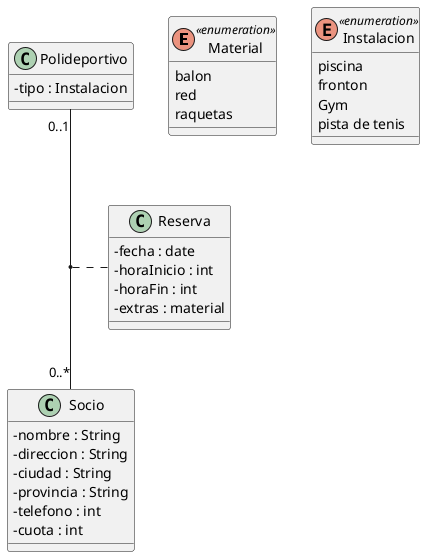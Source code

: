 ~~~
@startuml Instalaciones Deportivas
'https://plantuml.com/class-diagram

skinparam classAttributeIconSize 0

enum Material << enumeration >> {
    balon
    red
    raquetas
}

enum Instalacion << enumeration >> {
    piscina
    fronton
    Gym
    pista de tenis
}

Polideportivo "0..1" -- "0..*" Socio
(Polideportivo, Socio).. Reserva

class Polideportivo {
    - tipo : Instalacion
}

class Socio {
    - nombre : String
    - direccion : String
    - ciudad : String
    - provincia : String
    - telefono : int
    - cuota : int
}

class Reserva {
    - fecha : date
    - horaInicio : int
    - horaFin : int
    - extras : material
}

@enduml
~~~